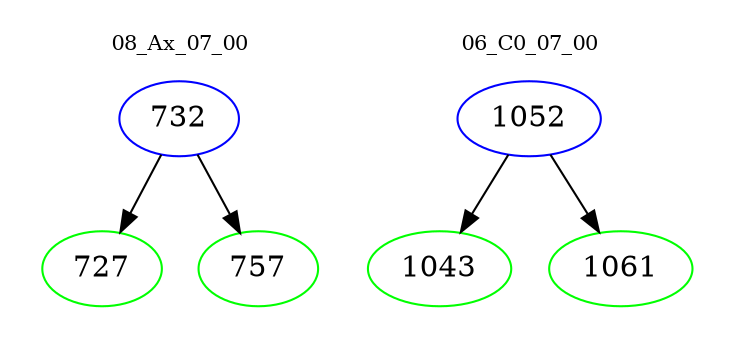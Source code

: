 digraph{
subgraph cluster_0 {
color = white
label = "08_Ax_07_00";
fontsize=10;
T0_732 [label="732", color="blue"]
T0_732 -> T0_727 [color="black"]
T0_727 [label="727", color="green"]
T0_732 -> T0_757 [color="black"]
T0_757 [label="757", color="green"]
}
subgraph cluster_1 {
color = white
label = "06_C0_07_00";
fontsize=10;
T1_1052 [label="1052", color="blue"]
T1_1052 -> T1_1043 [color="black"]
T1_1043 [label="1043", color="green"]
T1_1052 -> T1_1061 [color="black"]
T1_1061 [label="1061", color="green"]
}
}
